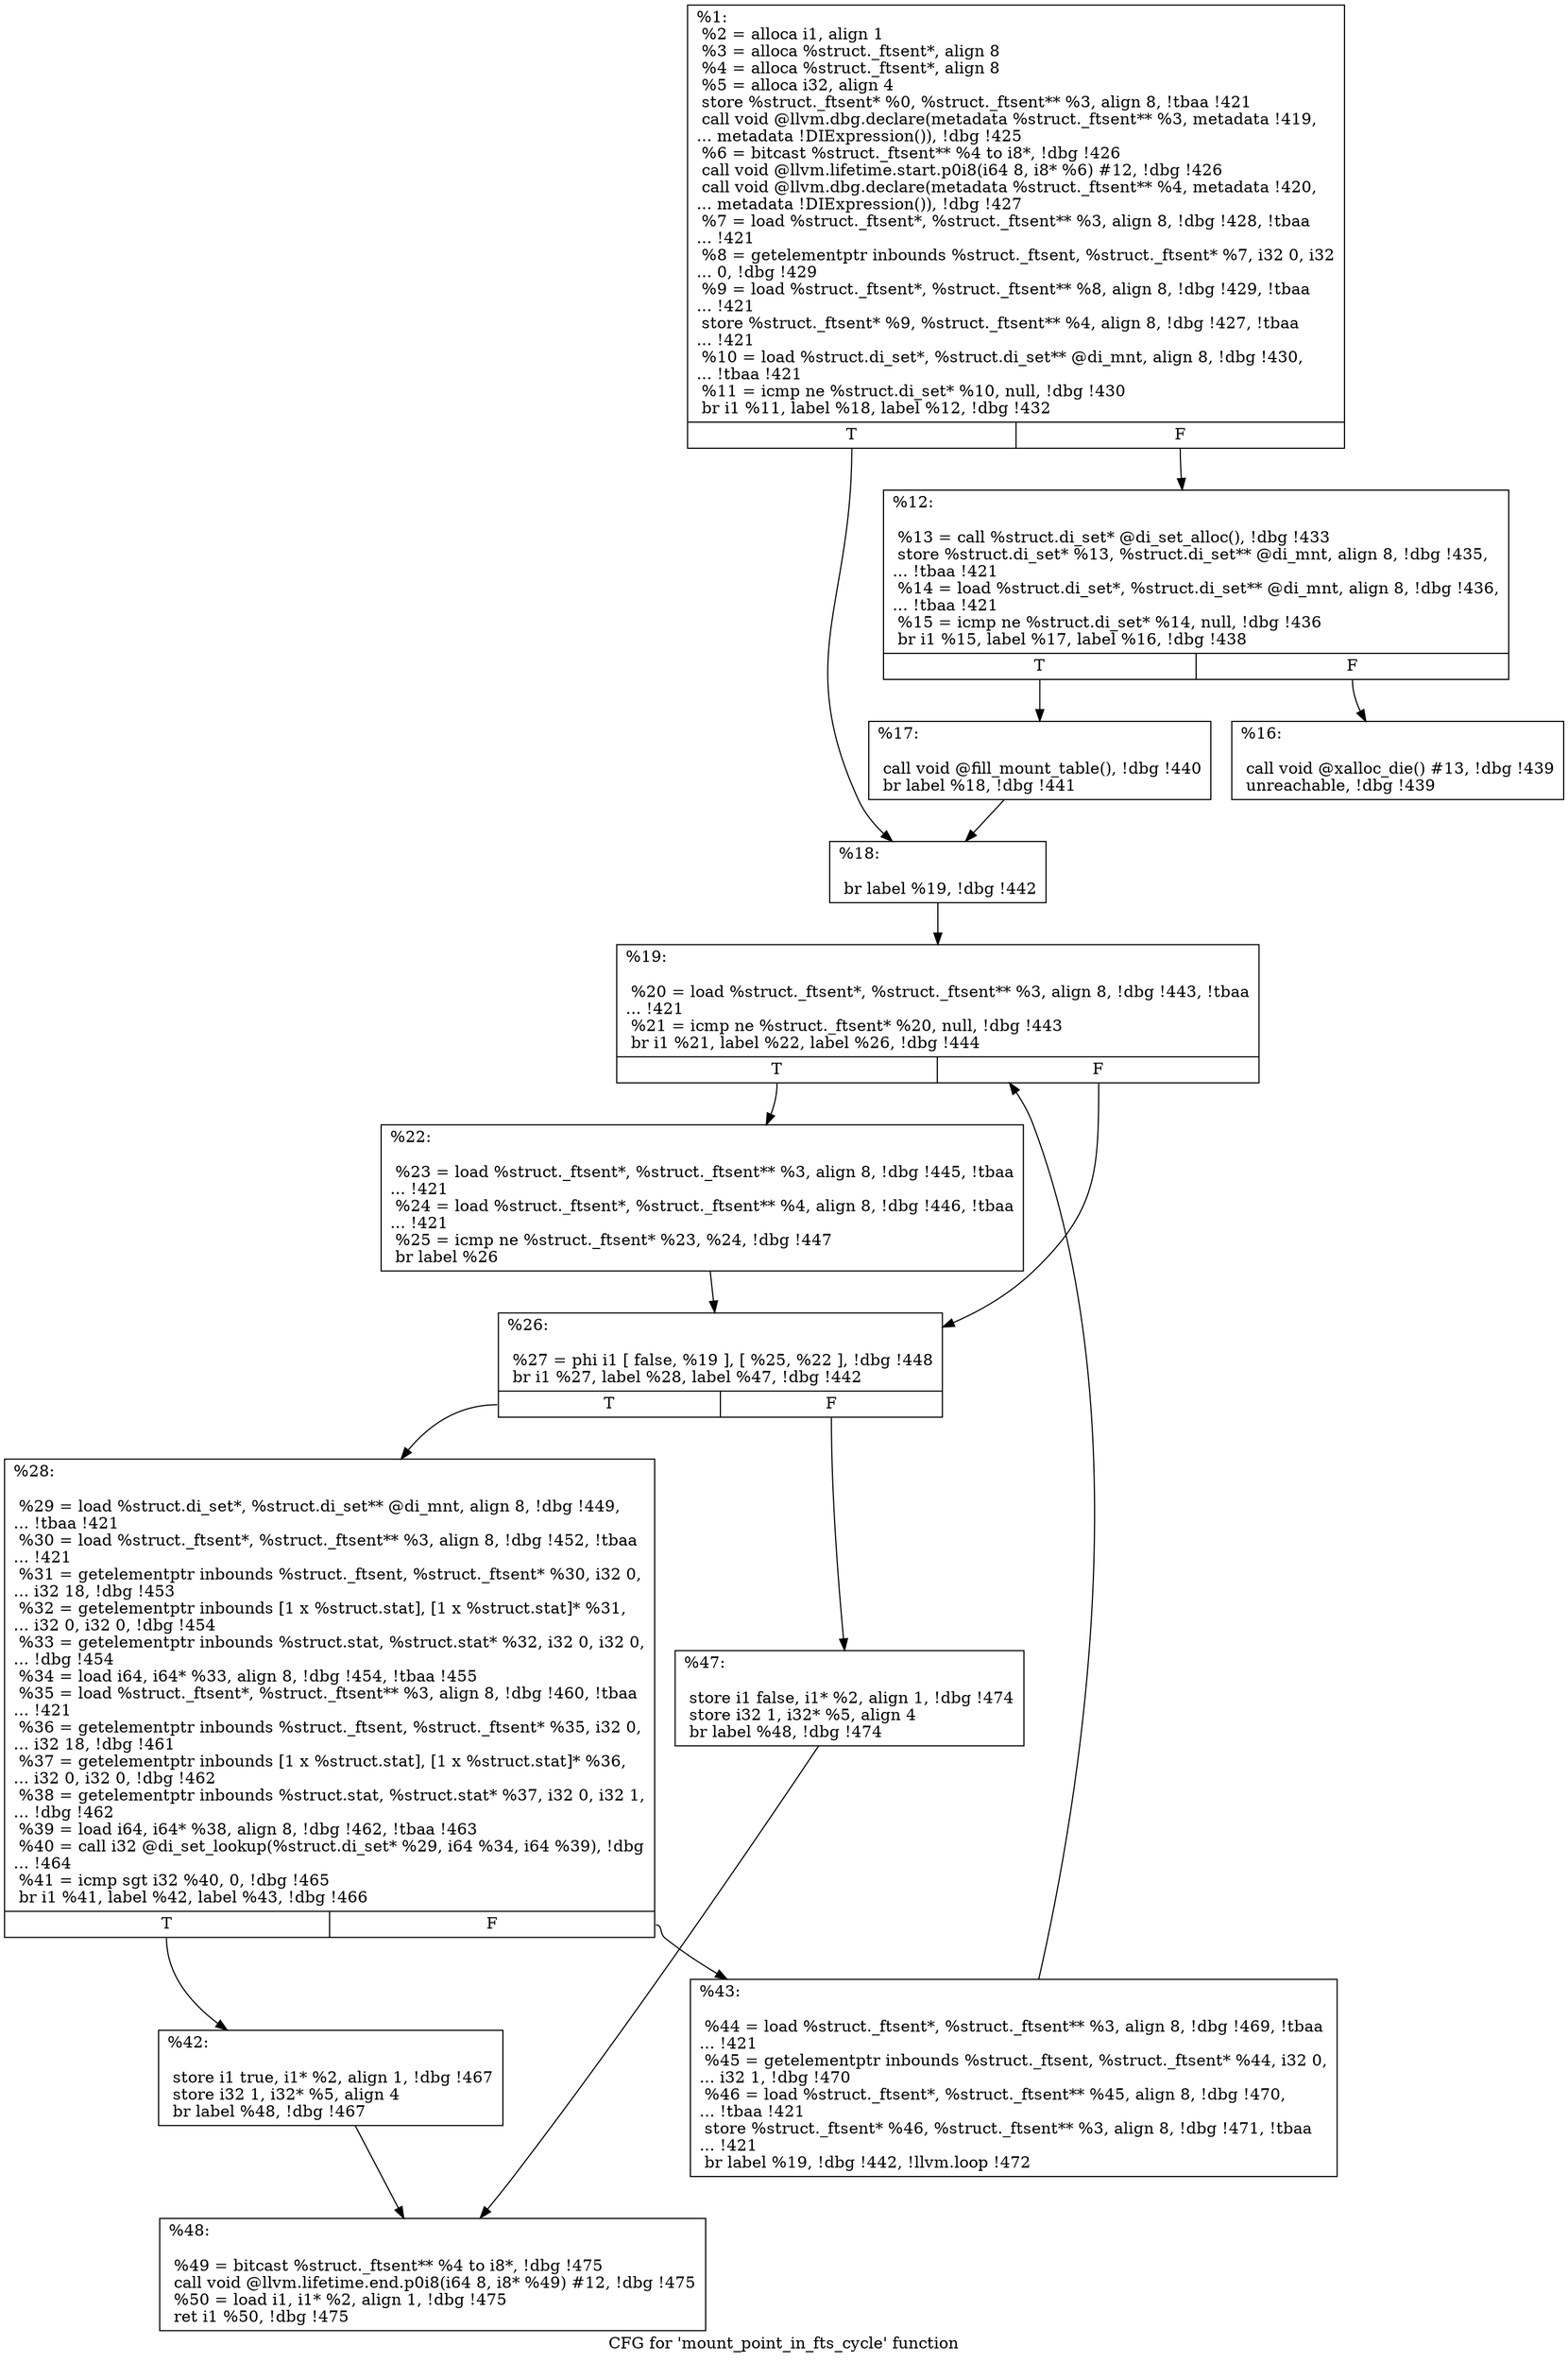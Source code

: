 digraph "CFG for 'mount_point_in_fts_cycle' function" {
	label="CFG for 'mount_point_in_fts_cycle' function";

	Node0x12afbf0 [shape=record,label="{%1:\l  %2 = alloca i1, align 1\l  %3 = alloca %struct._ftsent*, align 8\l  %4 = alloca %struct._ftsent*, align 8\l  %5 = alloca i32, align 4\l  store %struct._ftsent* %0, %struct._ftsent** %3, align 8, !tbaa !421\l  call void @llvm.dbg.declare(metadata %struct._ftsent** %3, metadata !419,\l... metadata !DIExpression()), !dbg !425\l  %6 = bitcast %struct._ftsent** %4 to i8*, !dbg !426\l  call void @llvm.lifetime.start.p0i8(i64 8, i8* %6) #12, !dbg !426\l  call void @llvm.dbg.declare(metadata %struct._ftsent** %4, metadata !420,\l... metadata !DIExpression()), !dbg !427\l  %7 = load %struct._ftsent*, %struct._ftsent** %3, align 8, !dbg !428, !tbaa\l... !421\l  %8 = getelementptr inbounds %struct._ftsent, %struct._ftsent* %7, i32 0, i32\l... 0, !dbg !429\l  %9 = load %struct._ftsent*, %struct._ftsent** %8, align 8, !dbg !429, !tbaa\l... !421\l  store %struct._ftsent* %9, %struct._ftsent** %4, align 8, !dbg !427, !tbaa\l... !421\l  %10 = load %struct.di_set*, %struct.di_set** @di_mnt, align 8, !dbg !430,\l... !tbaa !421\l  %11 = icmp ne %struct.di_set* %10, null, !dbg !430\l  br i1 %11, label %18, label %12, !dbg !432\l|{<s0>T|<s1>F}}"];
	Node0x12afbf0:s0 -> Node0x12b1530;
	Node0x12afbf0:s1 -> Node0x12b1440;
	Node0x12b1440 [shape=record,label="{%12:\l\l  %13 = call %struct.di_set* @di_set_alloc(), !dbg !433\l  store %struct.di_set* %13, %struct.di_set** @di_mnt, align 8, !dbg !435,\l... !tbaa !421\l  %14 = load %struct.di_set*, %struct.di_set** @di_mnt, align 8, !dbg !436,\l... !tbaa !421\l  %15 = icmp ne %struct.di_set* %14, null, !dbg !436\l  br i1 %15, label %17, label %16, !dbg !438\l|{<s0>T|<s1>F}}"];
	Node0x12b1440:s0 -> Node0x12b14e0;
	Node0x12b1440:s1 -> Node0x12b1490;
	Node0x12b1490 [shape=record,label="{%16:\l\l  call void @xalloc_die() #13, !dbg !439\l  unreachable, !dbg !439\l}"];
	Node0x12b14e0 [shape=record,label="{%17:\l\l  call void @fill_mount_table(), !dbg !440\l  br label %18, !dbg !441\l}"];
	Node0x12b14e0 -> Node0x12b1530;
	Node0x12b1530 [shape=record,label="{%18:\l\l  br label %19, !dbg !442\l}"];
	Node0x12b1530 -> Node0x12b1580;
	Node0x12b1580 [shape=record,label="{%19:\l\l  %20 = load %struct._ftsent*, %struct._ftsent** %3, align 8, !dbg !443, !tbaa\l... !421\l  %21 = icmp ne %struct._ftsent* %20, null, !dbg !443\l  br i1 %21, label %22, label %26, !dbg !444\l|{<s0>T|<s1>F}}"];
	Node0x12b1580:s0 -> Node0x12b15d0;
	Node0x12b1580:s1 -> Node0x12b1620;
	Node0x12b15d0 [shape=record,label="{%22:\l\l  %23 = load %struct._ftsent*, %struct._ftsent** %3, align 8, !dbg !445, !tbaa\l... !421\l  %24 = load %struct._ftsent*, %struct._ftsent** %4, align 8, !dbg !446, !tbaa\l... !421\l  %25 = icmp ne %struct._ftsent* %23, %24, !dbg !447\l  br label %26\l}"];
	Node0x12b15d0 -> Node0x12b1620;
	Node0x12b1620 [shape=record,label="{%26:\l\l  %27 = phi i1 [ false, %19 ], [ %25, %22 ], !dbg !448\l  br i1 %27, label %28, label %47, !dbg !442\l|{<s0>T|<s1>F}}"];
	Node0x12b1620:s0 -> Node0x12b1670;
	Node0x12b1620:s1 -> Node0x12b1760;
	Node0x12b1670 [shape=record,label="{%28:\l\l  %29 = load %struct.di_set*, %struct.di_set** @di_mnt, align 8, !dbg !449,\l... !tbaa !421\l  %30 = load %struct._ftsent*, %struct._ftsent** %3, align 8, !dbg !452, !tbaa\l... !421\l  %31 = getelementptr inbounds %struct._ftsent, %struct._ftsent* %30, i32 0,\l... i32 18, !dbg !453\l  %32 = getelementptr inbounds [1 x %struct.stat], [1 x %struct.stat]* %31,\l... i32 0, i32 0, !dbg !454\l  %33 = getelementptr inbounds %struct.stat, %struct.stat* %32, i32 0, i32 0,\l... !dbg !454\l  %34 = load i64, i64* %33, align 8, !dbg !454, !tbaa !455\l  %35 = load %struct._ftsent*, %struct._ftsent** %3, align 8, !dbg !460, !tbaa\l... !421\l  %36 = getelementptr inbounds %struct._ftsent, %struct._ftsent* %35, i32 0,\l... i32 18, !dbg !461\l  %37 = getelementptr inbounds [1 x %struct.stat], [1 x %struct.stat]* %36,\l... i32 0, i32 0, !dbg !462\l  %38 = getelementptr inbounds %struct.stat, %struct.stat* %37, i32 0, i32 1,\l... !dbg !462\l  %39 = load i64, i64* %38, align 8, !dbg !462, !tbaa !463\l  %40 = call i32 @di_set_lookup(%struct.di_set* %29, i64 %34, i64 %39), !dbg\l... !464\l  %41 = icmp sgt i32 %40, 0, !dbg !465\l  br i1 %41, label %42, label %43, !dbg !466\l|{<s0>T|<s1>F}}"];
	Node0x12b1670:s0 -> Node0x12b16c0;
	Node0x12b1670:s1 -> Node0x12b1710;
	Node0x12b16c0 [shape=record,label="{%42:\l\l  store i1 true, i1* %2, align 1, !dbg !467\l  store i32 1, i32* %5, align 4\l  br label %48, !dbg !467\l}"];
	Node0x12b16c0 -> Node0x12b17b0;
	Node0x12b1710 [shape=record,label="{%43:\l\l  %44 = load %struct._ftsent*, %struct._ftsent** %3, align 8, !dbg !469, !tbaa\l... !421\l  %45 = getelementptr inbounds %struct._ftsent, %struct._ftsent* %44, i32 0,\l... i32 1, !dbg !470\l  %46 = load %struct._ftsent*, %struct._ftsent** %45, align 8, !dbg !470,\l... !tbaa !421\l  store %struct._ftsent* %46, %struct._ftsent** %3, align 8, !dbg !471, !tbaa\l... !421\l  br label %19, !dbg !442, !llvm.loop !472\l}"];
	Node0x12b1710 -> Node0x12b1580;
	Node0x12b1760 [shape=record,label="{%47:\l\l  store i1 false, i1* %2, align 1, !dbg !474\l  store i32 1, i32* %5, align 4\l  br label %48, !dbg !474\l}"];
	Node0x12b1760 -> Node0x12b17b0;
	Node0x12b17b0 [shape=record,label="{%48:\l\l  %49 = bitcast %struct._ftsent** %4 to i8*, !dbg !475\l  call void @llvm.lifetime.end.p0i8(i64 8, i8* %49) #12, !dbg !475\l  %50 = load i1, i1* %2, align 1, !dbg !475\l  ret i1 %50, !dbg !475\l}"];
}
